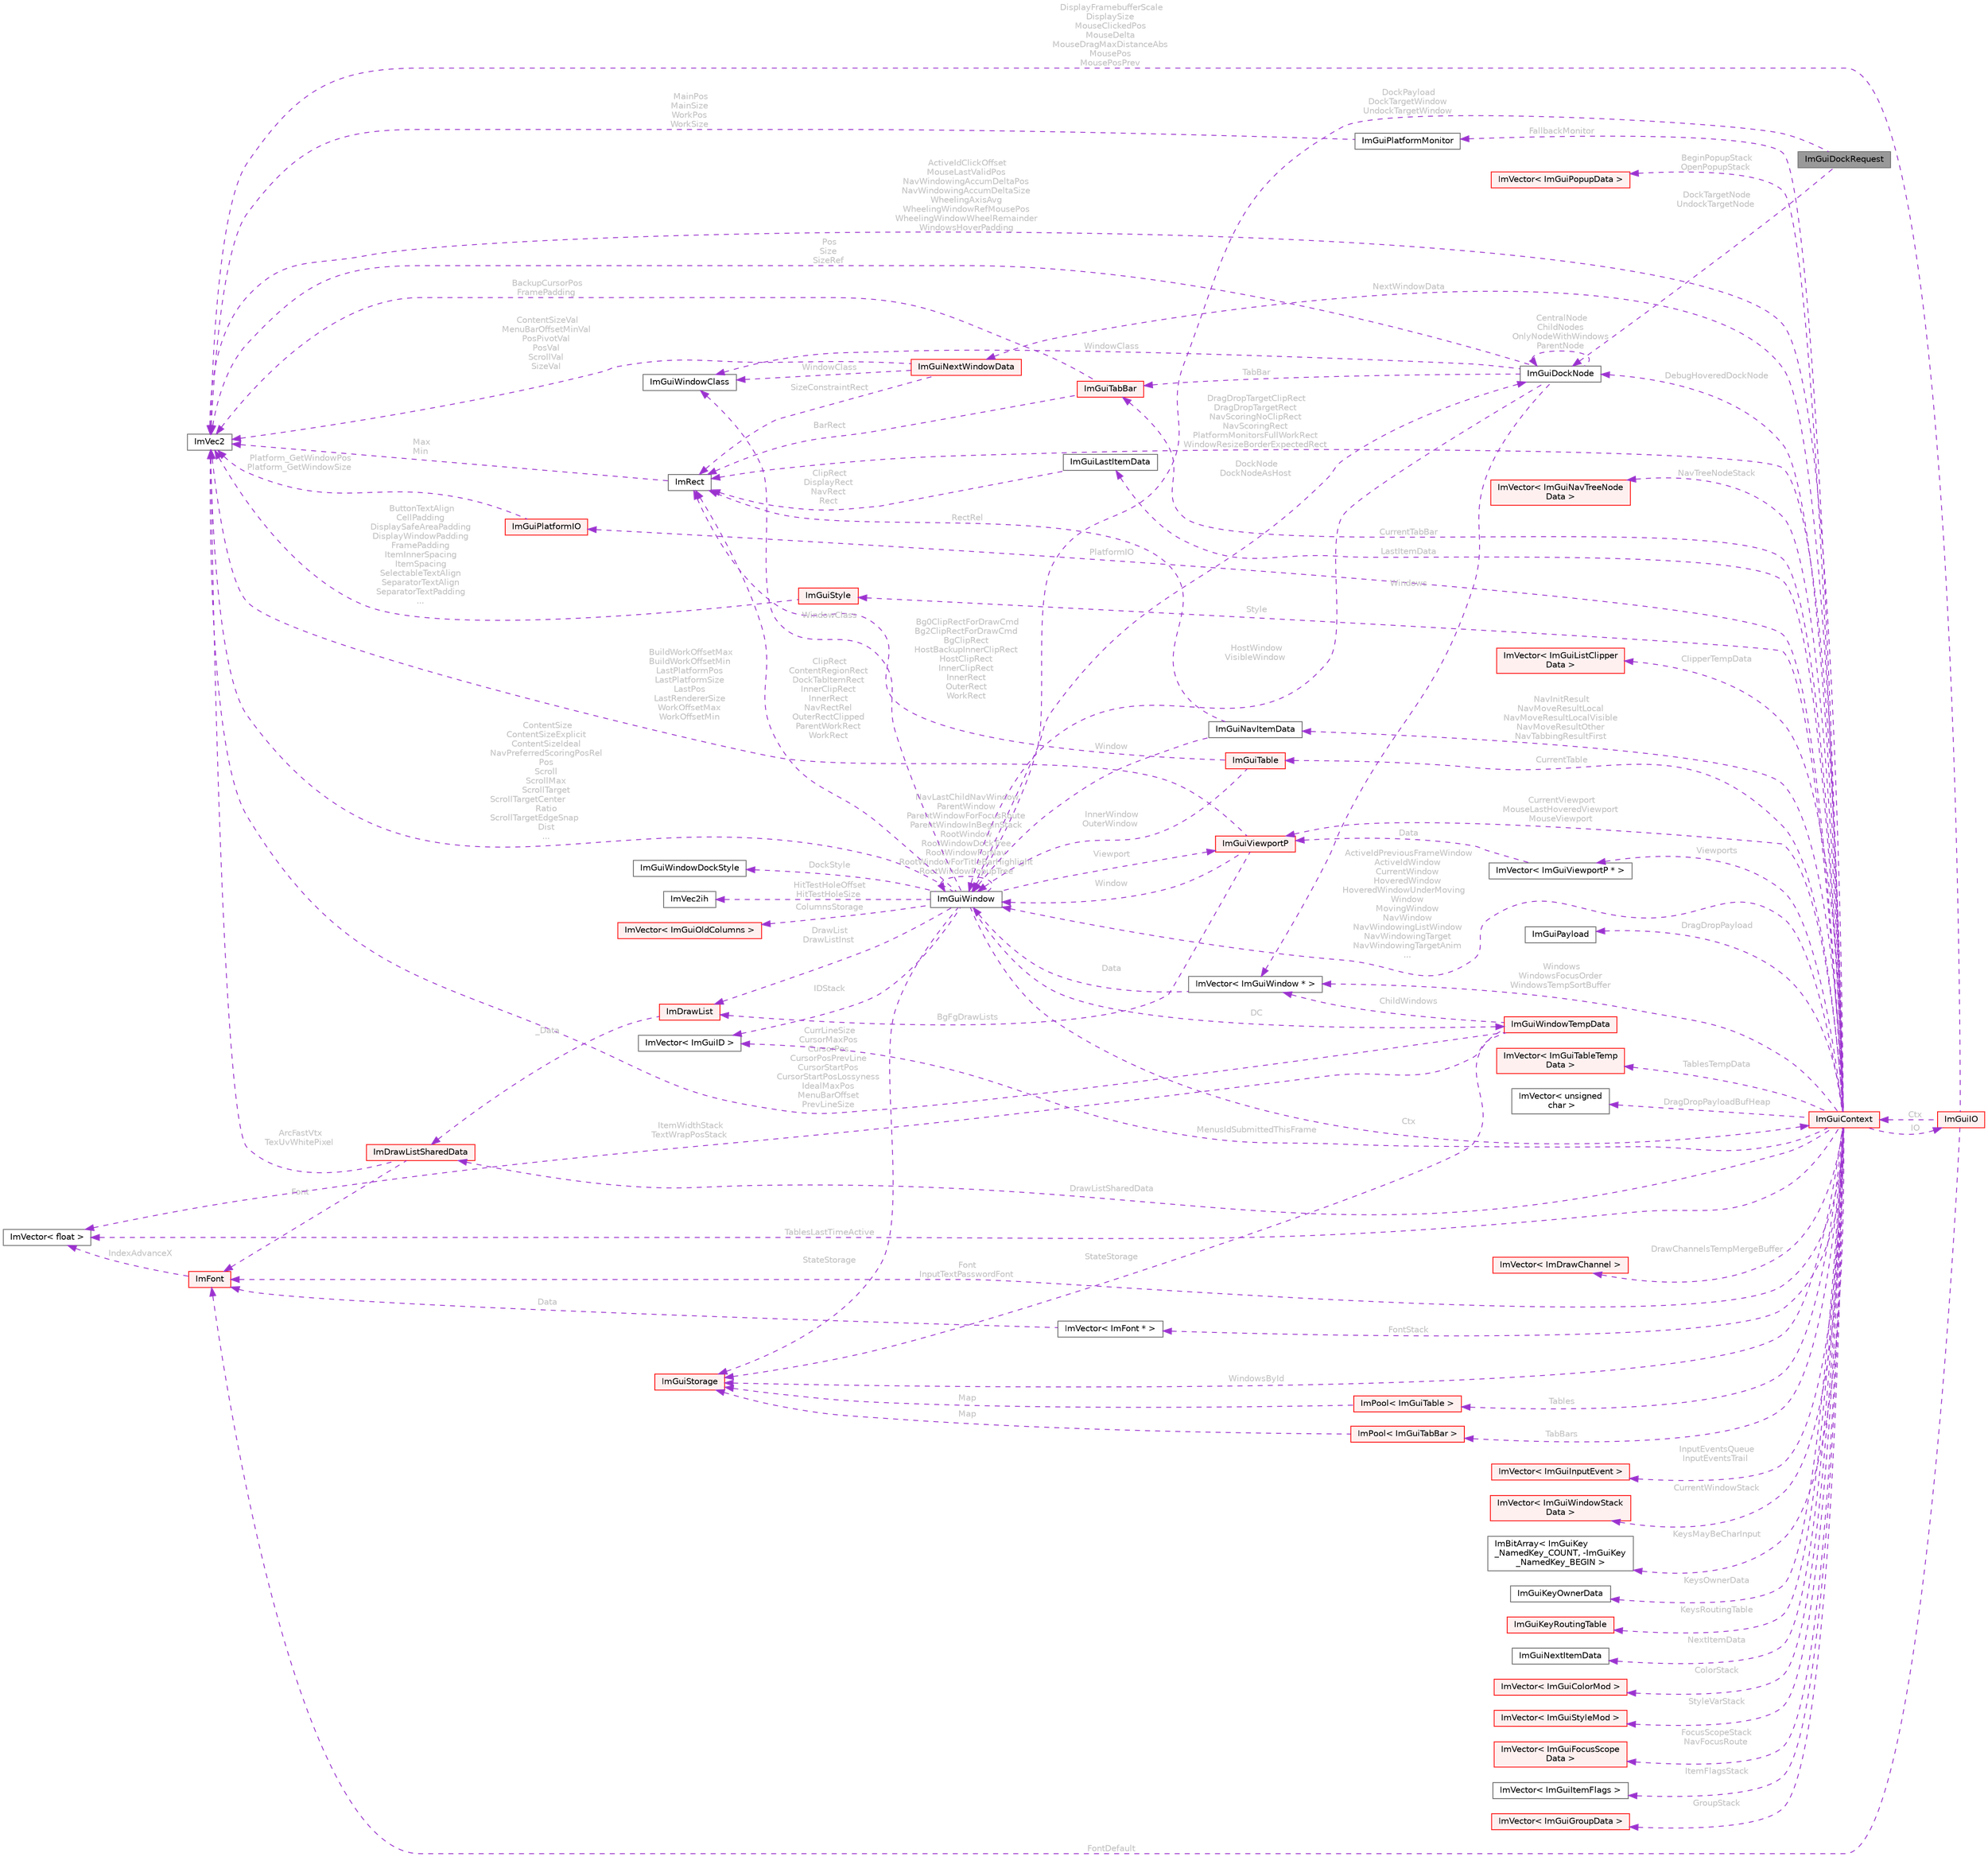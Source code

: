 digraph "ImGuiDockRequest"
{
 // LATEX_PDF_SIZE
  bgcolor="transparent";
  edge [fontname=Helvetica,fontsize=10,labelfontname=Helvetica,labelfontsize=10];
  node [fontname=Helvetica,fontsize=10,shape=box,height=0.2,width=0.4];
  rankdir="LR";
  Node1 [id="Node000001",label="ImGuiDockRequest",height=0.2,width=0.4,color="gray40", fillcolor="grey60", style="filled", fontcolor="black",tooltip=" "];
  Node2 -> Node1 [id="edge1_Node000001_Node000002",dir="back",color="darkorchid3",style="dashed",tooltip=" ",label=" DockPayload\nDockTargetWindow\nUndockTargetWindow",fontcolor="grey" ];
  Node2 [id="Node000002",label="ImGuiWindow",height=0.2,width=0.4,color="gray40", fillcolor="white", style="filled",URL="$struct_im_gui_window.html",tooltip=" "];
  Node3 -> Node2 [id="edge2_Node000002_Node000003",dir="back",color="darkorchid3",style="dashed",tooltip=" ",label=" Ctx",fontcolor="grey" ];
  Node3 [id="Node000003",label="ImGuiContext",height=0.2,width=0.4,color="red", fillcolor="#FFF0F0", style="filled",URL="$struct_im_gui_context.html",tooltip=" "];
  Node4 -> Node3 [id="edge3_Node000003_Node000004",dir="back",color="darkorchid3",style="dashed",tooltip=" ",label=" IO",fontcolor="grey" ];
  Node4 [id="Node000004",label="ImGuiIO",height=0.2,width=0.4,color="red", fillcolor="#FFF0F0", style="filled",URL="$struct_im_gui_i_o.html",tooltip=" "];
  Node5 -> Node4 [id="edge4_Node000004_Node000005",dir="back",color="darkorchid3",style="dashed",tooltip=" ",label=" DisplayFramebufferScale\nDisplaySize\nMouseClickedPos\nMouseDelta\nMouseDragMaxDistanceAbs\nMousePos\nMousePosPrev",fontcolor="grey" ];
  Node5 [id="Node000005",label="ImVec2",height=0.2,width=0.4,color="gray40", fillcolor="white", style="filled",URL="$struct_im_vec2.html",tooltip=" "];
  Node8 -> Node4 [id="edge5_Node000004_Node000008",dir="back",color="darkorchid3",style="dashed",tooltip=" ",label=" FontDefault",fontcolor="grey" ];
  Node8 [id="Node000008",label="ImFont",height=0.2,width=0.4,color="red", fillcolor="#FFF0F0", style="filled",URL="$struct_im_font.html",tooltip=" "];
  Node9 -> Node8 [id="edge6_Node000008_Node000009",dir="back",color="darkorchid3",style="dashed",tooltip=" ",label=" IndexAdvanceX",fontcolor="grey" ];
  Node9 [id="Node000009",label="ImVector\< float \>",height=0.2,width=0.4,color="gray40", fillcolor="white", style="filled",URL="$struct_im_vector.html",tooltip=" "];
  Node3 -> Node4 [id="edge7_Node000004_Node000003",dir="back",color="darkorchid3",style="dashed",tooltip=" ",label=" Ctx",fontcolor="grey" ];
  Node20 -> Node3 [id="edge8_Node000003_Node000020",dir="back",color="darkorchid3",style="dashed",tooltip=" ",label=" PlatformIO",fontcolor="grey" ];
  Node20 [id="Node000020",label="ImGuiPlatformIO",height=0.2,width=0.4,color="red", fillcolor="#FFF0F0", style="filled",URL="$struct_im_gui_platform_i_o.html",tooltip=" "];
  Node5 -> Node20 [id="edge9_Node000020_Node000005",dir="back",color="darkorchid3",style="dashed",tooltip=" ",label=" Platform_GetWindowPos\nPlatform_GetWindowSize",fontcolor="grey" ];
  Node41 -> Node3 [id="edge10_Node000003_Node000041",dir="back",color="darkorchid3",style="dashed",tooltip=" ",label=" Style",fontcolor="grey" ];
  Node41 [id="Node000041",label="ImGuiStyle",height=0.2,width=0.4,color="red", fillcolor="#FFF0F0", style="filled",URL="$struct_im_gui_style.html",tooltip=" "];
  Node5 -> Node41 [id="edge11_Node000041_Node000005",dir="back",color="darkorchid3",style="dashed",tooltip=" ",label=" ButtonTextAlign\nCellPadding\nDisplaySafeAreaPadding\nDisplayWindowPadding\nFramePadding\nItemInnerSpacing\nItemSpacing\nSelectableTextAlign\nSeparatorTextAlign\nSeparatorTextPadding\n...",fontcolor="grey" ];
  Node8 -> Node3 [id="edge12_Node000003_Node000008",dir="back",color="darkorchid3",style="dashed",tooltip=" ",label=" Font\nInputTextPasswordFont",fontcolor="grey" ];
  Node33 -> Node3 [id="edge13_Node000003_Node000033",dir="back",color="darkorchid3",style="dashed",tooltip=" ",label=" DrawListSharedData",fontcolor="grey" ];
  Node33 [id="Node000033",label="ImDrawListSharedData",height=0.2,width=0.4,color="red", fillcolor="#FFF0F0", style="filled",URL="$struct_im_draw_list_shared_data.html",tooltip=" "];
  Node5 -> Node33 [id="edge14_Node000033_Node000005",dir="back",color="darkorchid3",style="dashed",tooltip=" ",label=" ArcFastVtx\nTexUvWhitePixel",fontcolor="grey" ];
  Node8 -> Node33 [id="edge15_Node000033_Node000008",dir="back",color="darkorchid3",style="dashed",tooltip=" ",label=" Font",fontcolor="grey" ];
  Node42 -> Node3 [id="edge16_Node000003_Node000042",dir="back",color="darkorchid3",style="dashed",tooltip=" ",label=" InputEventsQueue\nInputEventsTrail",fontcolor="grey" ];
  Node42 [id="Node000042",label="ImVector\< ImGuiInputEvent \>",height=0.2,width=0.4,color="red", fillcolor="#FFF0F0", style="filled",URL="$struct_im_vector.html",tooltip=" "];
  Node51 -> Node3 [id="edge17_Node000003_Node000051",dir="back",color="darkorchid3",style="dashed",tooltip=" ",label=" Windows\nWindowsFocusOrder\nWindowsTempSortBuffer",fontcolor="grey" ];
  Node51 [id="Node000051",label="ImVector\< ImGuiWindow * \>",height=0.2,width=0.4,color="gray40", fillcolor="white", style="filled",URL="$struct_im_vector.html",tooltip=" "];
  Node2 -> Node51 [id="edge18_Node000051_Node000002",dir="back",color="darkorchid3",style="dashed",tooltip=" ",label=" Data",fontcolor="grey" ];
  Node52 -> Node3 [id="edge19_Node000003_Node000052",dir="back",color="darkorchid3",style="dashed",tooltip=" ",label=" CurrentWindowStack",fontcolor="grey" ];
  Node52 [id="Node000052",label="ImVector\< ImGuiWindowStack\lData \>",height=0.2,width=0.4,color="red", fillcolor="#FFF0F0", style="filled",URL="$struct_im_vector.html",tooltip=" "];
  Node57 -> Node3 [id="edge20_Node000003_Node000057",dir="back",color="darkorchid3",style="dashed",tooltip=" ",label=" WindowsById",fontcolor="grey" ];
  Node57 [id="Node000057",label="ImGuiStorage",height=0.2,width=0.4,color="red", fillcolor="#FFF0F0", style="filled",URL="$struct_im_gui_storage.html",tooltip=" "];
  Node5 -> Node3 [id="edge21_Node000003_Node000005",dir="back",color="darkorchid3",style="dashed",tooltip=" ",label=" ActiveIdClickOffset\nMouseLastValidPos\nNavWindowingAccumDeltaPos\nNavWindowingAccumDeltaSize\nWheelingAxisAvg\nWheelingWindowRefMousePos\nWheelingWindowWheelRemainder\nWindowsHoverPadding",fontcolor="grey" ];
  Node2 -> Node3 [id="edge22_Node000003_Node000002",dir="back",color="darkorchid3",style="dashed",tooltip=" ",label=" ActiveIdPreviousFrameWindow\nActiveIdWindow\nCurrentWindow\nHoveredWindow\nHoveredWindowUnderMoving\lWindow\nMovingWindow\nNavWindow\nNavWindowingListWindow\nNavWindowingTarget\nNavWindowingTargetAnim\n...",fontcolor="grey" ];
  Node60 -> Node3 [id="edge23_Node000003_Node000060",dir="back",color="darkorchid3",style="dashed",tooltip=" ",label=" KeysMayBeCharInput",fontcolor="grey" ];
  Node60 [id="Node000060",label="ImBitArray\< ImGuiKey\l_NamedKey_COUNT, -ImGuiKey\l_NamedKey_BEGIN \>",height=0.2,width=0.4,color="gray40", fillcolor="white", style="filled",URL="$struct_im_bit_array.html",tooltip=" "];
  Node61 -> Node3 [id="edge24_Node000003_Node000061",dir="back",color="darkorchid3",style="dashed",tooltip=" ",label=" KeysOwnerData",fontcolor="grey" ];
  Node61 [id="Node000061",label="ImGuiKeyOwnerData",height=0.2,width=0.4,color="gray40", fillcolor="white", style="filled",URL="$struct_im_gui_key_owner_data.html",tooltip=" "];
  Node62 -> Node3 [id="edge25_Node000003_Node000062",dir="back",color="darkorchid3",style="dashed",tooltip=" ",label=" KeysRoutingTable",fontcolor="grey" ];
  Node62 [id="Node000062",label="ImGuiKeyRoutingTable",height=0.2,width=0.4,color="red", fillcolor="#FFF0F0", style="filled",URL="$struct_im_gui_key_routing_table.html",tooltip=" "];
  Node65 -> Node3 [id="edge26_Node000003_Node000065",dir="back",color="darkorchid3",style="dashed",tooltip=" ",label=" NextItemData",fontcolor="grey" ];
  Node65 [id="Node000065",label="ImGuiNextItemData",height=0.2,width=0.4,color="gray40", fillcolor="white", style="filled",URL="$struct_im_gui_next_item_data.html",tooltip=" "];
  Node54 -> Node3 [id="edge27_Node000003_Node000054",dir="back",color="darkorchid3",style="dashed",tooltip=" ",label=" LastItemData",fontcolor="grey" ];
  Node54 [id="Node000054",label="ImGuiLastItemData",height=0.2,width=0.4,color="gray40", fillcolor="white", style="filled",URL="$struct_im_gui_last_item_data.html",tooltip=" "];
  Node55 -> Node54 [id="edge28_Node000054_Node000055",dir="back",color="darkorchid3",style="dashed",tooltip=" ",label=" ClipRect\nDisplayRect\nNavRect\nRect",fontcolor="grey" ];
  Node55 [id="Node000055",label="ImRect",height=0.2,width=0.4,color="gray40", fillcolor="white", style="filled",URL="$struct_im_rect.html",tooltip=" "];
  Node5 -> Node55 [id="edge29_Node000055_Node000005",dir="back",color="darkorchid3",style="dashed",tooltip=" ",label=" Max\nMin",fontcolor="grey" ];
  Node66 -> Node3 [id="edge30_Node000003_Node000066",dir="back",color="darkorchid3",style="dashed",tooltip=" ",label=" NextWindowData",fontcolor="grey" ];
  Node66 [id="Node000066",label="ImGuiNextWindowData",height=0.2,width=0.4,color="red", fillcolor="#FFF0F0", style="filled",URL="$struct_im_gui_next_window_data.html",tooltip=" "];
  Node5 -> Node66 [id="edge31_Node000066_Node000005",dir="back",color="darkorchid3",style="dashed",tooltip=" ",label=" ContentSizeVal\nMenuBarOffsetMinVal\nPosPivotVal\nPosVal\nScrollVal\nSizeVal",fontcolor="grey" ];
  Node55 -> Node66 [id="edge32_Node000066_Node000055",dir="back",color="darkorchid3",style="dashed",tooltip=" ",label=" SizeConstraintRect",fontcolor="grey" ];
  Node68 -> Node66 [id="edge33_Node000066_Node000068",dir="back",color="darkorchid3",style="dashed",tooltip=" ",label=" WindowClass",fontcolor="grey" ];
  Node68 [id="Node000068",label="ImGuiWindowClass",height=0.2,width=0.4,color="gray40", fillcolor="white", style="filled",URL="$struct_im_gui_window_class.html",tooltip=" "];
  Node69 -> Node3 [id="edge34_Node000003_Node000069",dir="back",color="darkorchid3",style="dashed",tooltip=" ",label=" ColorStack",fontcolor="grey" ];
  Node69 [id="Node000069",label="ImVector\< ImGuiColorMod \>",height=0.2,width=0.4,color="red", fillcolor="#FFF0F0", style="filled",URL="$struct_im_vector.html",tooltip=" "];
  Node71 -> Node3 [id="edge35_Node000003_Node000071",dir="back",color="darkorchid3",style="dashed",tooltip=" ",label=" StyleVarStack",fontcolor="grey" ];
  Node71 [id="Node000071",label="ImVector\< ImGuiStyleMod \>",height=0.2,width=0.4,color="red", fillcolor="#FFF0F0", style="filled",URL="$struct_im_vector.html",tooltip=" "];
  Node7 -> Node3 [id="edge36_Node000003_Node000007",dir="back",color="darkorchid3",style="dashed",tooltip=" ",label=" FontStack",fontcolor="grey" ];
  Node7 [id="Node000007",label="ImVector\< ImFont * \>",height=0.2,width=0.4,color="gray40", fillcolor="white", style="filled",URL="$struct_im_vector.html",tooltip=" "];
  Node8 -> Node7 [id="edge37_Node000007_Node000008",dir="back",color="darkorchid3",style="dashed",tooltip=" ",label=" Data",fontcolor="grey" ];
  Node73 -> Node3 [id="edge38_Node000003_Node000073",dir="back",color="darkorchid3",style="dashed",tooltip=" ",label=" FocusScopeStack\nNavFocusRoute",fontcolor="grey" ];
  Node73 [id="Node000073",label="ImVector\< ImGuiFocusScope\lData \>",height=0.2,width=0.4,color="red", fillcolor="#FFF0F0", style="filled",URL="$struct_im_vector.html",tooltip=" "];
  Node75 -> Node3 [id="edge39_Node000003_Node000075",dir="back",color="darkorchid3",style="dashed",tooltip=" ",label=" ItemFlagsStack",fontcolor="grey" ];
  Node75 [id="Node000075",label="ImVector\< ImGuiItemFlags \>",height=0.2,width=0.4,color="gray40", fillcolor="white", style="filled",URL="$struct_im_vector.html",tooltip=" "];
  Node76 -> Node3 [id="edge40_Node000003_Node000076",dir="back",color="darkorchid3",style="dashed",tooltip=" ",label=" GroupStack",fontcolor="grey" ];
  Node76 [id="Node000076",label="ImVector\< ImGuiGroupData \>",height=0.2,width=0.4,color="red", fillcolor="#FFF0F0", style="filled",URL="$struct_im_vector.html",tooltip=" "];
  Node79 -> Node3 [id="edge41_Node000003_Node000079",dir="back",color="darkorchid3",style="dashed",tooltip=" ",label=" BeginPopupStack\nOpenPopupStack",fontcolor="grey" ];
  Node79 [id="Node000079",label="ImVector\< ImGuiPopupData \>",height=0.2,width=0.4,color="red", fillcolor="#FFF0F0", style="filled",URL="$struct_im_vector.html",tooltip=" "];
  Node81 -> Node3 [id="edge42_Node000003_Node000081",dir="back",color="darkorchid3",style="dashed",tooltip=" ",label=" NavTreeNodeStack",fontcolor="grey" ];
  Node81 [id="Node000081",label="ImVector\< ImGuiNavTreeNode\lData \>",height=0.2,width=0.4,color="red", fillcolor="#FFF0F0", style="filled",URL="$struct_im_vector.html",tooltip=" "];
  Node83 -> Node3 [id="edge43_Node000003_Node000083",dir="back",color="darkorchid3",style="dashed",tooltip=" ",label=" Viewports",fontcolor="grey" ];
  Node83 [id="Node000083",label="ImVector\< ImGuiViewportP * \>",height=0.2,width=0.4,color="gray40", fillcolor="white", style="filled",URL="$struct_im_vector.html",tooltip=" "];
  Node84 -> Node83 [id="edge44_Node000083_Node000084",dir="back",color="darkorchid3",style="dashed",tooltip=" ",label=" Data",fontcolor="grey" ];
  Node84 [id="Node000084",label="ImGuiViewportP",height=0.2,width=0.4,color="red", fillcolor="#FFF0F0", style="filled",URL="$struct_im_gui_viewport_p.html",tooltip=" "];
  Node2 -> Node84 [id="edge45_Node000084_Node000002",dir="back",color="darkorchid3",style="dashed",tooltip=" ",label=" Window",fontcolor="grey" ];
  Node5 -> Node84 [id="edge46_Node000084_Node000005",dir="back",color="darkorchid3",style="dashed",tooltip=" ",label=" BuildWorkOffsetMax\nBuildWorkOffsetMin\nLastPlatformPos\nLastPlatformSize\nLastPos\nLastRendererSize\nWorkOffsetMax\nWorkOffsetMin",fontcolor="grey" ];
  Node27 -> Node84 [id="edge47_Node000084_Node000027",dir="back",color="darkorchid3",style="dashed",tooltip=" ",label=" BgFgDrawLists",fontcolor="grey" ];
  Node27 [id="Node000027",label="ImDrawList",height=0.2,width=0.4,color="red", fillcolor="#FFF0F0", style="filled",URL="$struct_im_draw_list.html",tooltip=" "];
  Node33 -> Node27 [id="edge48_Node000027_Node000033",dir="back",color="darkorchid3",style="dashed",tooltip=" ",label=" _Data",fontcolor="grey" ];
  Node84 -> Node3 [id="edge49_Node000003_Node000084",dir="back",color="darkorchid3",style="dashed",tooltip=" ",label=" CurrentViewport\nMouseLastHoveredViewport\nMouseViewport",fontcolor="grey" ];
  Node22 -> Node3 [id="edge50_Node000003_Node000022",dir="back",color="darkorchid3",style="dashed",tooltip=" ",label=" FallbackMonitor",fontcolor="grey" ];
  Node22 [id="Node000022",label="ImGuiPlatformMonitor",height=0.2,width=0.4,color="gray40", fillcolor="white", style="filled",URL="$struct_im_gui_platform_monitor.html",tooltip=" "];
  Node5 -> Node22 [id="edge51_Node000022_Node000005",dir="back",color="darkorchid3",style="dashed",tooltip=" ",label=" MainPos\nMainSize\nWorkPos\nWorkSize",fontcolor="grey" ];
  Node55 -> Node3 [id="edge52_Node000003_Node000055",dir="back",color="darkorchid3",style="dashed",tooltip=" ",label=" DragDropTargetClipRect\nDragDropTargetRect\nNavScoringNoClipRect\nNavScoringRect\nPlatformMonitorsFullWorkRect\nWindowResizeBorderExpectedRect",fontcolor="grey" ];
  Node86 -> Node3 [id="edge53_Node000003_Node000086",dir="back",color="darkorchid3",style="dashed",tooltip=" ",label=" NavInitResult\nNavMoveResultLocal\nNavMoveResultLocalVisible\nNavMoveResultOther\nNavTabbingResultFirst",fontcolor="grey" ];
  Node86 [id="Node000086",label="ImGuiNavItemData",height=0.2,width=0.4,color="gray40", fillcolor="white", style="filled",URL="$struct_im_gui_nav_item_data.html",tooltip=" "];
  Node2 -> Node86 [id="edge54_Node000086_Node000002",dir="back",color="darkorchid3",style="dashed",tooltip=" ",label=" Window",fontcolor="grey" ];
  Node55 -> Node86 [id="edge55_Node000086_Node000055",dir="back",color="darkorchid3",style="dashed",tooltip=" ",label=" RectRel",fontcolor="grey" ];
  Node87 -> Node3 [id="edge56_Node000003_Node000087",dir="back",color="darkorchid3",style="dashed",tooltip=" ",label=" DragDropPayload",fontcolor="grey" ];
  Node87 [id="Node000087",label="ImGuiPayload",height=0.2,width=0.4,color="gray40", fillcolor="white", style="filled",URL="$struct_im_gui_payload.html",tooltip=" "];
  Node88 -> Node3 [id="edge57_Node000003_Node000088",dir="back",color="darkorchid3",style="dashed",tooltip=" ",label=" DragDropPayloadBufHeap",fontcolor="grey" ];
  Node88 [id="Node000088",label="ImVector\< unsigned\l char \>",height=0.2,width=0.4,color="gray40", fillcolor="white", style="filled",URL="$struct_im_vector.html",tooltip=" "];
  Node89 -> Node3 [id="edge58_Node000003_Node000089",dir="back",color="darkorchid3",style="dashed",tooltip=" ",label=" ClipperTempData",fontcolor="grey" ];
  Node89 [id="Node000089",label="ImVector\< ImGuiListClipper\lData \>",height=0.2,width=0.4,color="red", fillcolor="#FFF0F0", style="filled",URL="$struct_im_vector.html",tooltip=" "];
  Node94 -> Node3 [id="edge59_Node000003_Node000094",dir="back",color="darkorchid3",style="dashed",tooltip=" ",label=" CurrentTable",fontcolor="grey" ];
  Node94 [id="Node000094",label="ImGuiTable",height=0.2,width=0.4,color="red", fillcolor="#FFF0F0", style="filled",URL="$struct_im_gui_table.html",tooltip=" "];
  Node55 -> Node94 [id="edge60_Node000094_Node000055",dir="back",color="darkorchid3",style="dashed",tooltip=" ",label=" Bg0ClipRectForDrawCmd\nBg2ClipRectForDrawCmd\nBgClipRect\nHostBackupInnerClipRect\nHostClipRect\nInnerClipRect\nInnerRect\nOuterRect\nWorkRect",fontcolor="grey" ];
  Node2 -> Node94 [id="edge61_Node000094_Node000002",dir="back",color="darkorchid3",style="dashed",tooltip=" ",label=" InnerWindow\nOuterWindow",fontcolor="grey" ];
  Node108 -> Node3 [id="edge62_Node000003_Node000108",dir="back",color="darkorchid3",style="dashed",tooltip=" ",label=" TablesTempData",fontcolor="grey" ];
  Node108 [id="Node000108",label="ImVector\< ImGuiTableTemp\lData \>",height=0.2,width=0.4,color="red", fillcolor="#FFF0F0", style="filled",URL="$struct_im_vector.html",tooltip=" "];
  Node109 -> Node3 [id="edge63_Node000003_Node000109",dir="back",color="darkorchid3",style="dashed",tooltip=" ",label=" Tables",fontcolor="grey" ];
  Node109 [id="Node000109",label="ImPool\< ImGuiTable \>",height=0.2,width=0.4,color="red", fillcolor="#FFF0F0", style="filled",URL="$struct_im_pool.html",tooltip=" "];
  Node57 -> Node109 [id="edge64_Node000109_Node000057",dir="back",color="darkorchid3",style="dashed",tooltip=" ",label=" Map",fontcolor="grey" ];
  Node9 -> Node3 [id="edge65_Node000003_Node000009",dir="back",color="darkorchid3",style="dashed",tooltip=" ",label=" TablesLastTimeActive",fontcolor="grey" ];
  Node39 -> Node3 [id="edge66_Node000003_Node000039",dir="back",color="darkorchid3",style="dashed",tooltip=" ",label=" DrawChannelsTempMergeBuffer",fontcolor="grey" ];
  Node39 [id="Node000039",label="ImVector\< ImDrawChannel \>",height=0.2,width=0.4,color="red", fillcolor="#FFF0F0", style="filled",URL="$struct_im_vector.html",tooltip=" "];
  Node111 -> Node3 [id="edge67_Node000003_Node000111",dir="back",color="darkorchid3",style="dashed",tooltip=" ",label=" CurrentTabBar",fontcolor="grey" ];
  Node111 [id="Node000111",label="ImGuiTabBar",height=0.2,width=0.4,color="red", fillcolor="#FFF0F0", style="filled",URL="$struct_im_gui_tab_bar.html",tooltip=" "];
  Node55 -> Node111 [id="edge68_Node000111_Node000055",dir="back",color="darkorchid3",style="dashed",tooltip=" ",label=" BarRect",fontcolor="grey" ];
  Node5 -> Node111 [id="edge69_Node000111_Node000005",dir="back",color="darkorchid3",style="dashed",tooltip=" ",label=" BackupCursorPos\nFramePadding",fontcolor="grey" ];
  Node114 -> Node3 [id="edge70_Node000003_Node000114",dir="back",color="darkorchid3",style="dashed",tooltip=" ",label=" TabBars",fontcolor="grey" ];
  Node114 [id="Node000114",label="ImPool\< ImGuiTabBar \>",height=0.2,width=0.4,color="red", fillcolor="#FFF0F0", style="filled",URL="$struct_im_pool.html",tooltip=" "];
  Node57 -> Node114 [id="edge71_Node000114_Node000057",dir="back",color="darkorchid3",style="dashed",tooltip=" ",label=" Map",fontcolor="grey" ];
  Node123 -> Node3 [id="edge72_Node000003_Node000123",dir="back",color="darkorchid3",style="dashed",tooltip=" ",label=" MenusIdSubmittedThisFrame",fontcolor="grey" ];
  Node123 [id="Node000123",label="ImVector\< ImGuiID \>",height=0.2,width=0.4,color="gray40", fillcolor="white", style="filled",URL="$struct_im_vector.html",tooltip=" "];
  Node146 -> Node3 [id="edge73_Node000003_Node000146",dir="back",color="darkorchid3",style="dashed",tooltip=" ",label=" DebugHoveredDockNode",fontcolor="grey" ];
  Node146 [id="Node000146",label="ImGuiDockNode",height=0.2,width=0.4,color="gray40", fillcolor="white", style="filled",URL="$struct_im_gui_dock_node.html",tooltip=" "];
  Node146 -> Node146 [id="edge74_Node000146_Node000146",dir="back",color="darkorchid3",style="dashed",tooltip=" ",label=" CentralNode\nChildNodes\nOnlyNodeWithWindows\nParentNode",fontcolor="grey" ];
  Node51 -> Node146 [id="edge75_Node000146_Node000051",dir="back",color="darkorchid3",style="dashed",tooltip=" ",label=" Windows",fontcolor="grey" ];
  Node111 -> Node146 [id="edge76_Node000146_Node000111",dir="back",color="darkorchid3",style="dashed",tooltip=" ",label=" TabBar",fontcolor="grey" ];
  Node5 -> Node146 [id="edge77_Node000146_Node000005",dir="back",color="darkorchid3",style="dashed",tooltip=" ",label=" Pos\nSize\nSizeRef",fontcolor="grey" ];
  Node68 -> Node146 [id="edge78_Node000146_Node000068",dir="back",color="darkorchid3",style="dashed",tooltip=" ",label=" WindowClass",fontcolor="grey" ];
  Node2 -> Node146 [id="edge79_Node000146_Node000002",dir="back",color="darkorchid3",style="dashed",tooltip=" ",label=" HostWindow\nVisibleWindow",fontcolor="grey" ];
  Node68 -> Node2 [id="edge80_Node000002_Node000068",dir="back",color="darkorchid3",style="dashed",tooltip=" ",label=" WindowClass",fontcolor="grey" ];
  Node84 -> Node2 [id="edge81_Node000002_Node000084",dir="back",color="darkorchid3",style="dashed",tooltip=" ",label=" Viewport",fontcolor="grey" ];
  Node5 -> Node2 [id="edge82_Node000002_Node000005",dir="back",color="darkorchid3",style="dashed",tooltip=" ",label=" ContentSize\nContentSizeExplicit\nContentSizeIdeal\nNavPreferredScoringPosRel\nPos\nScroll\nScrollMax\nScrollTarget\nScrollTargetCenter\lRatio\nScrollTargetEdgeSnap\lDist\n...",fontcolor="grey" ];
  Node123 -> Node2 [id="edge83_Node000002_Node000123",dir="back",color="darkorchid3",style="dashed",tooltip=" ",label=" IDStack",fontcolor="grey" ];
  Node147 -> Node2 [id="edge84_Node000002_Node000147",dir="back",color="darkorchid3",style="dashed",tooltip=" ",label=" DC",fontcolor="grey" ];
  Node147 [id="Node000147",label="ImGuiWindowTempData",height=0.2,width=0.4,color="red", fillcolor="#FFF0F0", style="filled",URL="$struct_im_gui_window_temp_data.html",tooltip=" "];
  Node5 -> Node147 [id="edge85_Node000147_Node000005",dir="back",color="darkorchid3",style="dashed",tooltip=" ",label=" CurrLineSize\nCursorMaxPos\nCursorPos\nCursorPosPrevLine\nCursorStartPos\nCursorStartPosLossyness\nIdealMaxPos\nMenuBarOffset\nPrevLineSize",fontcolor="grey" ];
  Node51 -> Node147 [id="edge86_Node000147_Node000051",dir="back",color="darkorchid3",style="dashed",tooltip=" ",label=" ChildWindows",fontcolor="grey" ];
  Node57 -> Node147 [id="edge87_Node000147_Node000057",dir="back",color="darkorchid3",style="dashed",tooltip=" ",label=" StateStorage",fontcolor="grey" ];
  Node9 -> Node147 [id="edge88_Node000147_Node000009",dir="back",color="darkorchid3",style="dashed",tooltip=" ",label=" ItemWidthStack\nTextWrapPosStack",fontcolor="grey" ];
  Node55 -> Node2 [id="edge89_Node000002_Node000055",dir="back",color="darkorchid3",style="dashed",tooltip=" ",label=" ClipRect\nContentRegionRect\nDockTabItemRect\nInnerClipRect\nInnerRect\nNavRectRel\nOuterRectClipped\nParentWorkRect\nWorkRect",fontcolor="grey" ];
  Node131 -> Node2 [id="edge90_Node000002_Node000131",dir="back",color="darkorchid3",style="dashed",tooltip=" ",label=" HitTestHoleOffset\nHitTestHoleSize",fontcolor="grey" ];
  Node131 [id="Node000131",label="ImVec2ih",height=0.2,width=0.4,color="gray40", fillcolor="white", style="filled",URL="$struct_im_vec2ih.html",tooltip=" "];
  Node57 -> Node2 [id="edge91_Node000002_Node000057",dir="back",color="darkorchid3",style="dashed",tooltip=" ",label=" StateStorage",fontcolor="grey" ];
  Node152 -> Node2 [id="edge92_Node000002_Node000152",dir="back",color="darkorchid3",style="dashed",tooltip=" ",label=" ColumnsStorage",fontcolor="grey" ];
  Node152 [id="Node000152",label="ImVector\< ImGuiOldColumns \>",height=0.2,width=0.4,color="red", fillcolor="#FFF0F0", style="filled",URL="$struct_im_vector.html",tooltip=" "];
  Node27 -> Node2 [id="edge93_Node000002_Node000027",dir="back",color="darkorchid3",style="dashed",tooltip=" ",label=" DrawList\nDrawListInst",fontcolor="grey" ];
  Node2 -> Node2 [id="edge94_Node000002_Node000002",dir="back",color="darkorchid3",style="dashed",tooltip=" ",label=" NavLastChildNavWindow\nParentWindow\nParentWindowForFocusRoute\nParentWindowInBeginStack\nRootWindow\nRootWindowDockTree\nRootWindowForNav\nRootWindowForTitleBarHighlight\nRootWindowPopupTree",fontcolor="grey" ];
  Node153 -> Node2 [id="edge95_Node000002_Node000153",dir="back",color="darkorchid3",style="dashed",tooltip=" ",label=" DockStyle",fontcolor="grey" ];
  Node153 [id="Node000153",label="ImGuiWindowDockStyle",height=0.2,width=0.4,color="gray40", fillcolor="white", style="filled",URL="$struct_im_gui_window_dock_style.html",tooltip=" "];
  Node146 -> Node2 [id="edge96_Node000002_Node000146",dir="back",color="darkorchid3",style="dashed",tooltip=" ",label=" DockNode\nDockNodeAsHost",fontcolor="grey" ];
  Node146 -> Node1 [id="edge97_Node000001_Node000146",dir="back",color="darkorchid3",style="dashed",tooltip=" ",label=" DockTargetNode\nUndockTargetNode",fontcolor="grey" ];
}
